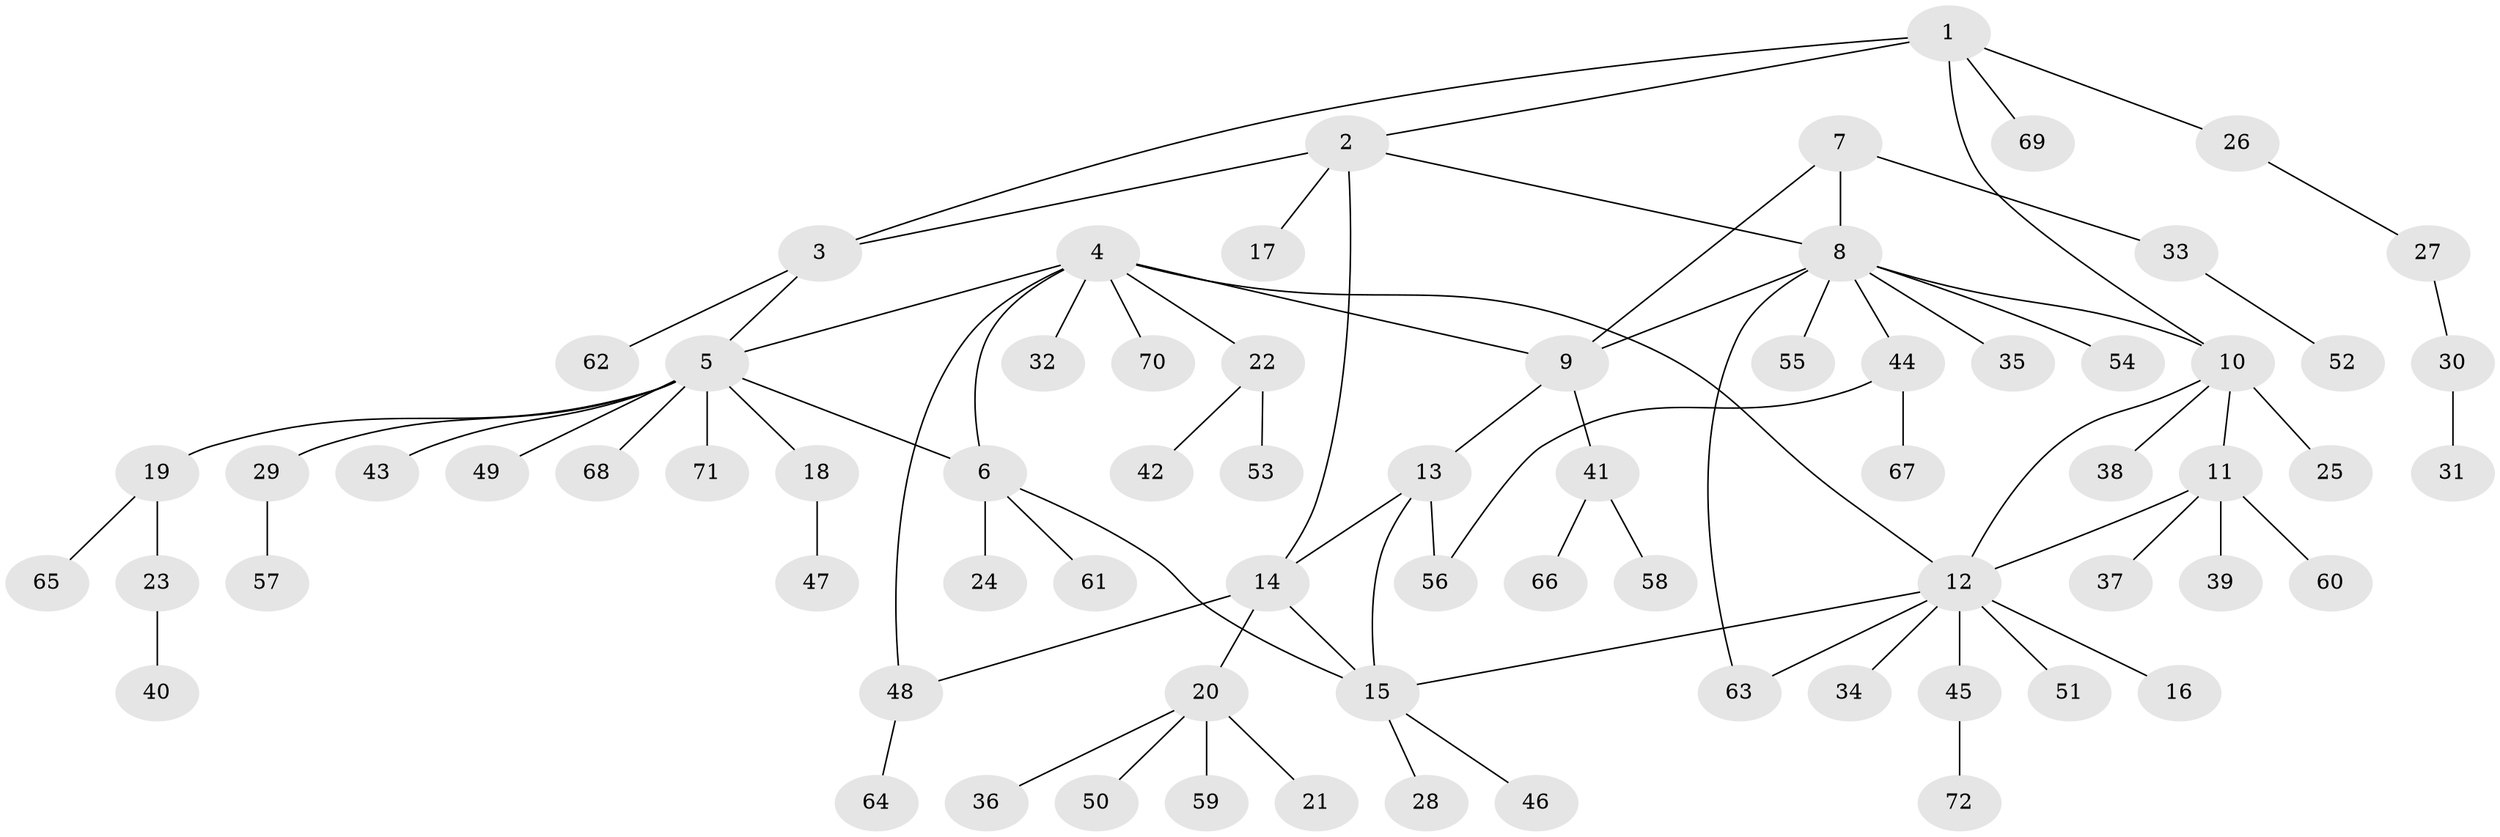 // coarse degree distribution, {6: 0.10714285714285714, 9: 0.07142857142857142, 4: 0.07142857142857142, 3: 0.10714285714285714, 5: 0.03571428571428571, 1: 0.5, 2: 0.10714285714285714}
// Generated by graph-tools (version 1.1) at 2025/19/03/04/25 18:19:47]
// undirected, 72 vertices, 85 edges
graph export_dot {
graph [start="1"]
  node [color=gray90,style=filled];
  1;
  2;
  3;
  4;
  5;
  6;
  7;
  8;
  9;
  10;
  11;
  12;
  13;
  14;
  15;
  16;
  17;
  18;
  19;
  20;
  21;
  22;
  23;
  24;
  25;
  26;
  27;
  28;
  29;
  30;
  31;
  32;
  33;
  34;
  35;
  36;
  37;
  38;
  39;
  40;
  41;
  42;
  43;
  44;
  45;
  46;
  47;
  48;
  49;
  50;
  51;
  52;
  53;
  54;
  55;
  56;
  57;
  58;
  59;
  60;
  61;
  62;
  63;
  64;
  65;
  66;
  67;
  68;
  69;
  70;
  71;
  72;
  1 -- 2;
  1 -- 3;
  1 -- 10;
  1 -- 26;
  1 -- 69;
  2 -- 3;
  2 -- 8;
  2 -- 14;
  2 -- 17;
  3 -- 5;
  3 -- 62;
  4 -- 5;
  4 -- 6;
  4 -- 9;
  4 -- 12;
  4 -- 22;
  4 -- 32;
  4 -- 48;
  4 -- 70;
  5 -- 6;
  5 -- 18;
  5 -- 19;
  5 -- 29;
  5 -- 43;
  5 -- 49;
  5 -- 68;
  5 -- 71;
  6 -- 15;
  6 -- 24;
  6 -- 61;
  7 -- 8;
  7 -- 9;
  7 -- 33;
  8 -- 9;
  8 -- 10;
  8 -- 35;
  8 -- 44;
  8 -- 54;
  8 -- 55;
  8 -- 63;
  9 -- 13;
  9 -- 41;
  10 -- 11;
  10 -- 12;
  10 -- 25;
  10 -- 38;
  11 -- 12;
  11 -- 37;
  11 -- 39;
  11 -- 60;
  12 -- 15;
  12 -- 16;
  12 -- 34;
  12 -- 45;
  12 -- 51;
  12 -- 63;
  13 -- 14;
  13 -- 15;
  13 -- 56;
  14 -- 15;
  14 -- 20;
  14 -- 48;
  15 -- 28;
  15 -- 46;
  18 -- 47;
  19 -- 23;
  19 -- 65;
  20 -- 21;
  20 -- 36;
  20 -- 50;
  20 -- 59;
  22 -- 42;
  22 -- 53;
  23 -- 40;
  26 -- 27;
  27 -- 30;
  29 -- 57;
  30 -- 31;
  33 -- 52;
  41 -- 58;
  41 -- 66;
  44 -- 56;
  44 -- 67;
  45 -- 72;
  48 -- 64;
}
